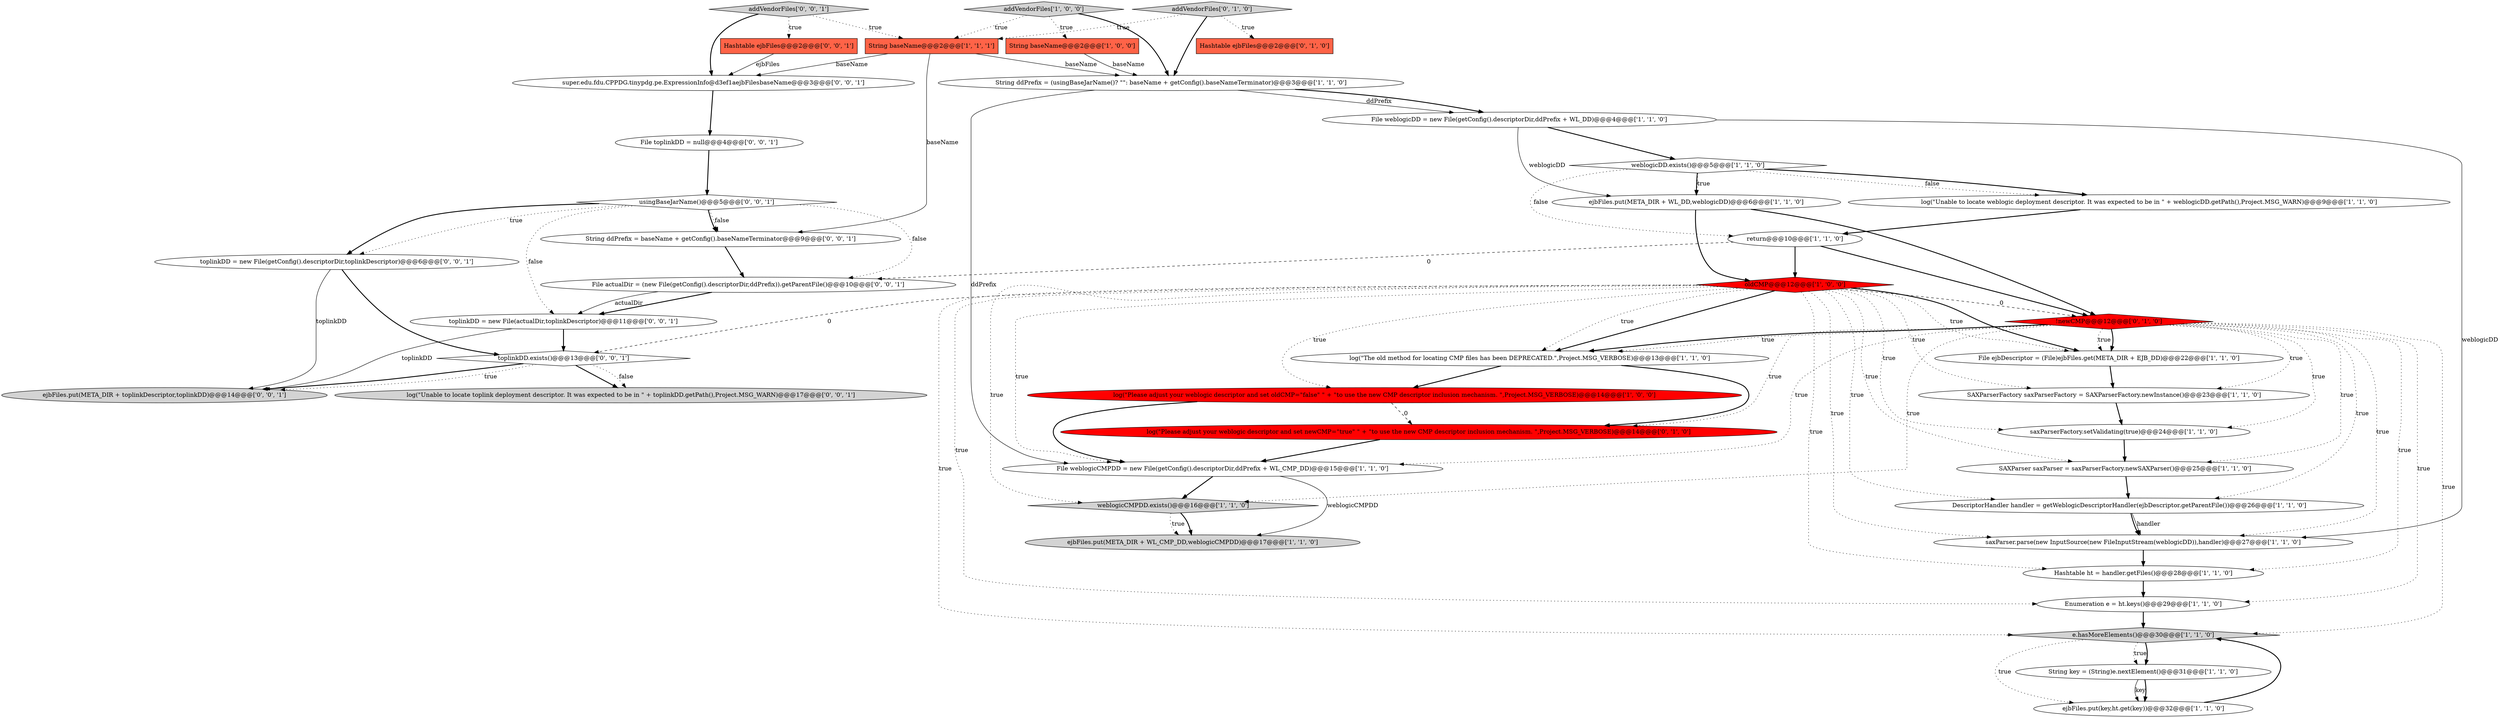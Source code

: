 digraph {
37 [style = filled, label = "ejbFiles.put(META_DIR + toplinkDescriptor,toplinkDD)@@@14@@@['0', '0', '1']", fillcolor = lightgray, shape = ellipse image = "AAA0AAABBB3BBB"];
3 [style = filled, label = "String ddPrefix = (usingBaseJarName()? \"\": baseName + getConfig().baseNameTerminator)@@@3@@@['1', '1', '0']", fillcolor = white, shape = ellipse image = "AAA0AAABBB1BBB"];
38 [style = filled, label = "super.edu.fdu.CPPDG.tinypdg.pe.ExpressionInfo@d3ef1aejbFilesbaseName@@@3@@@['0', '0', '1']", fillcolor = white, shape = ellipse image = "AAA0AAABBB3BBB"];
41 [style = filled, label = "addVendorFiles['0', '0', '1']", fillcolor = lightgray, shape = diamond image = "AAA0AAABBB3BBB"];
0 [style = filled, label = "String baseName@@@2@@@['1', '0', '0']", fillcolor = tomato, shape = box image = "AAA0AAABBB1BBB"];
25 [style = filled, label = "oldCMP@@@12@@@['1', '0', '0']", fillcolor = red, shape = diamond image = "AAA1AAABBB1BBB"];
29 [style = filled, label = "addVendorFiles['0', '1', '0']", fillcolor = lightgray, shape = diamond image = "AAA0AAABBB2BBB"];
18 [style = filled, label = "DescriptorHandler handler = getWeblogicDescriptorHandler(ejbDescriptor.getParentFile())@@@26@@@['1', '1', '0']", fillcolor = white, shape = ellipse image = "AAA0AAABBB1BBB"];
34 [style = filled, label = "toplinkDD = new File(getConfig().descriptorDir,toplinkDescriptor)@@@6@@@['0', '0', '1']", fillcolor = white, shape = ellipse image = "AAA0AAABBB3BBB"];
22 [style = filled, label = "ejbFiles.put(META_DIR + WL_CMP_DD,weblogicCMPDD)@@@17@@@['1', '1', '0']", fillcolor = lightgray, shape = ellipse image = "AAA0AAABBB1BBB"];
11 [style = filled, label = "e.hasMoreElements()@@@30@@@['1', '1', '0']", fillcolor = lightgray, shape = diamond image = "AAA0AAABBB1BBB"];
36 [style = filled, label = "Hashtable ejbFiles@@@2@@@['0', '0', '1']", fillcolor = tomato, shape = box image = "AAA0AAABBB3BBB"];
7 [style = filled, label = "String key = (String)e.nextElement()@@@31@@@['1', '1', '0']", fillcolor = white, shape = ellipse image = "AAA0AAABBB1BBB"];
39 [style = filled, label = "File toplinkDD = null@@@4@@@['0', '0', '1']", fillcolor = white, shape = ellipse image = "AAA0AAABBB3BBB"];
17 [style = filled, label = "log(\"Unable to locate weblogic deployment descriptor. It was expected to be in \" + weblogicDD.getPath(),Project.MSG_WARN)@@@9@@@['1', '1', '0']", fillcolor = white, shape = ellipse image = "AAA0AAABBB1BBB"];
28 [style = filled, label = "Hashtable ejbFiles@@@2@@@['0', '1', '0']", fillcolor = tomato, shape = box image = "AAA0AAABBB2BBB"];
20 [style = filled, label = "File weblogicDD = new File(getConfig().descriptorDir,ddPrefix + WL_DD)@@@4@@@['1', '1', '0']", fillcolor = white, shape = ellipse image = "AAA0AAABBB1BBB"];
31 [style = filled, label = "toplinkDD = new File(actualDir,toplinkDescriptor)@@@11@@@['0', '0', '1']", fillcolor = white, shape = ellipse image = "AAA0AAABBB3BBB"];
33 [style = filled, label = "toplinkDD.exists()@@@13@@@['0', '0', '1']", fillcolor = white, shape = diamond image = "AAA0AAABBB3BBB"];
15 [style = filled, label = "ejbFiles.put(key,ht.get(key))@@@32@@@['1', '1', '0']", fillcolor = white, shape = ellipse image = "AAA0AAABBB1BBB"];
35 [style = filled, label = "usingBaseJarName()@@@5@@@['0', '0', '1']", fillcolor = white, shape = diamond image = "AAA0AAABBB3BBB"];
2 [style = filled, label = "String baseName@@@2@@@['1', '1', '1']", fillcolor = tomato, shape = box image = "AAA0AAABBB1BBB"];
10 [style = filled, label = "File ejbDescriptor = (File)ejbFiles.get(META_DIR + EJB_DD)@@@22@@@['1', '1', '0']", fillcolor = white, shape = ellipse image = "AAA0AAABBB1BBB"];
32 [style = filled, label = "String ddPrefix = baseName + getConfig().baseNameTerminator@@@9@@@['0', '0', '1']", fillcolor = white, shape = ellipse image = "AAA0AAABBB3BBB"];
19 [style = filled, label = "Hashtable ht = handler.getFiles()@@@28@@@['1', '1', '0']", fillcolor = white, shape = ellipse image = "AAA0AAABBB1BBB"];
9 [style = filled, label = "weblogicCMPDD.exists()@@@16@@@['1', '1', '0']", fillcolor = lightgray, shape = diamond image = "AAA0AAABBB1BBB"];
14 [style = filled, label = "Enumeration e = ht.keys()@@@29@@@['1', '1', '0']", fillcolor = white, shape = ellipse image = "AAA0AAABBB1BBB"];
40 [style = filled, label = "log(\"Unable to locate toplink deployment descriptor. It was expected to be in \" + toplinkDD.getPath(),Project.MSG_WARN)@@@17@@@['0', '0', '1']", fillcolor = lightgray, shape = ellipse image = "AAA0AAABBB3BBB"];
16 [style = filled, label = "ejbFiles.put(META_DIR + WL_DD,weblogicDD)@@@6@@@['1', '1', '0']", fillcolor = white, shape = ellipse image = "AAA0AAABBB1BBB"];
8 [style = filled, label = "weblogicDD.exists()@@@5@@@['1', '1', '0']", fillcolor = white, shape = diamond image = "AAA0AAABBB1BBB"];
13 [style = filled, label = "File weblogicCMPDD = new File(getConfig().descriptorDir,ddPrefix + WL_CMP_DD)@@@15@@@['1', '1', '0']", fillcolor = white, shape = ellipse image = "AAA0AAABBB1BBB"];
30 [style = filled, label = "File actualDir = (new File(getConfig().descriptorDir,ddPrefix)).getParentFile()@@@10@@@['0', '0', '1']", fillcolor = white, shape = ellipse image = "AAA0AAABBB3BBB"];
5 [style = filled, label = "saxParserFactory.setValidating(true)@@@24@@@['1', '1', '0']", fillcolor = white, shape = ellipse image = "AAA0AAABBB1BBB"];
4 [style = filled, label = "log(\"Please adjust your weblogic descriptor and set oldCMP=\"false\" \" + \"to use the new CMP descriptor inclusion mechanism. \",Project.MSG_VERBOSE)@@@14@@@['1', '0', '0']", fillcolor = red, shape = ellipse image = "AAA1AAABBB1BBB"];
23 [style = filled, label = "saxParser.parse(new InputSource(new FileInputStream(weblogicDD)),handler)@@@27@@@['1', '1', '0']", fillcolor = white, shape = ellipse image = "AAA0AAABBB1BBB"];
24 [style = filled, label = "SAXParserFactory saxParserFactory = SAXParserFactory.newInstance()@@@23@@@['1', '1', '0']", fillcolor = white, shape = ellipse image = "AAA0AAABBB1BBB"];
21 [style = filled, label = "log(\"The old method for locating CMP files has been DEPRECATED.\",Project.MSG_VERBOSE)@@@13@@@['1', '1', '0']", fillcolor = white, shape = ellipse image = "AAA0AAABBB1BBB"];
27 [style = filled, label = "log(\"Please adjust your weblogic descriptor and set newCMP=\"true\" \" + \"to use the new CMP descriptor inclusion mechanism. \",Project.MSG_VERBOSE)@@@14@@@['0', '1', '0']", fillcolor = red, shape = ellipse image = "AAA1AAABBB2BBB"];
26 [style = filled, label = "!newCMP@@@12@@@['0', '1', '0']", fillcolor = red, shape = diamond image = "AAA1AAABBB2BBB"];
6 [style = filled, label = "return@@@10@@@['1', '1', '0']", fillcolor = white, shape = ellipse image = "AAA0AAABBB1BBB"];
1 [style = filled, label = "SAXParser saxParser = saxParserFactory.newSAXParser()@@@25@@@['1', '1', '0']", fillcolor = white, shape = ellipse image = "AAA0AAABBB1BBB"];
12 [style = filled, label = "addVendorFiles['1', '0', '0']", fillcolor = lightgray, shape = diamond image = "AAA0AAABBB1BBB"];
27->13 [style = bold, label=""];
8->16 [style = bold, label=""];
3->20 [style = solid, label="ddPrefix"];
29->2 [style = dotted, label="true"];
26->10 [style = bold, label=""];
10->24 [style = bold, label=""];
25->4 [style = dotted, label="true"];
8->16 [style = dotted, label="true"];
26->19 [style = dotted, label="true"];
26->13 [style = dotted, label="true"];
38->39 [style = bold, label=""];
25->11 [style = dotted, label="true"];
25->18 [style = dotted, label="true"];
41->2 [style = dotted, label="true"];
41->36 [style = dotted, label="true"];
15->11 [style = bold, label=""];
26->24 [style = dotted, label="true"];
25->10 [style = bold, label=""];
36->38 [style = solid, label="ejbFiles"];
35->32 [style = dotted, label="false"];
11->15 [style = dotted, label="true"];
33->37 [style = dotted, label="true"];
25->19 [style = dotted, label="true"];
35->30 [style = dotted, label="false"];
14->11 [style = bold, label=""];
34->37 [style = solid, label="toplinkDD"];
33->40 [style = dotted, label="false"];
25->21 [style = bold, label=""];
25->21 [style = dotted, label="true"];
11->7 [style = dotted, label="true"];
2->32 [style = solid, label="baseName"];
8->6 [style = dotted, label="false"];
3->13 [style = solid, label="ddPrefix"];
34->33 [style = bold, label=""];
12->2 [style = dotted, label="true"];
16->26 [style = bold, label=""];
26->23 [style = dotted, label="true"];
26->9 [style = dotted, label="true"];
24->5 [style = bold, label=""];
35->31 [style = dotted, label="false"];
8->17 [style = bold, label=""];
5->1 [style = bold, label=""];
25->5 [style = dotted, label="true"];
20->8 [style = bold, label=""];
39->35 [style = bold, label=""];
31->33 [style = bold, label=""];
26->14 [style = dotted, label="true"];
26->1 [style = dotted, label="true"];
12->0 [style = dotted, label="true"];
26->18 [style = dotted, label="true"];
41->38 [style = bold, label=""];
25->10 [style = dotted, label="true"];
25->23 [style = dotted, label="true"];
18->23 [style = solid, label="handler"];
35->34 [style = bold, label=""];
21->4 [style = bold, label=""];
0->3 [style = solid, label="baseName"];
9->22 [style = bold, label=""];
8->17 [style = dotted, label="false"];
6->26 [style = bold, label=""];
2->38 [style = solid, label="baseName"];
18->23 [style = bold, label=""];
17->6 [style = bold, label=""];
21->27 [style = bold, label=""];
25->26 [style = dashed, label="0"];
26->27 [style = dotted, label="true"];
4->13 [style = bold, label=""];
35->32 [style = bold, label=""];
25->24 [style = dotted, label="true"];
4->27 [style = dashed, label="0"];
25->13 [style = dotted, label="true"];
32->30 [style = bold, label=""];
26->21 [style = bold, label=""];
7->15 [style = solid, label="key"];
19->14 [style = bold, label=""];
29->28 [style = dotted, label="true"];
30->31 [style = bold, label=""];
23->19 [style = bold, label=""];
7->15 [style = bold, label=""];
12->3 [style = bold, label=""];
13->9 [style = bold, label=""];
26->11 [style = dotted, label="true"];
30->31 [style = solid, label="actualDir"];
33->37 [style = bold, label=""];
9->22 [style = dotted, label="true"];
25->1 [style = dotted, label="true"];
13->22 [style = solid, label="weblogicCMPDD"];
2->3 [style = solid, label="baseName"];
29->3 [style = bold, label=""];
16->25 [style = bold, label=""];
1->18 [style = bold, label=""];
25->14 [style = dotted, label="true"];
3->20 [style = bold, label=""];
33->40 [style = bold, label=""];
25->9 [style = dotted, label="true"];
20->16 [style = solid, label="weblogicDD"];
26->21 [style = dotted, label="true"];
26->10 [style = dotted, label="true"];
35->34 [style = dotted, label="true"];
6->30 [style = dashed, label="0"];
25->33 [style = dashed, label="0"];
31->37 [style = solid, label="toplinkDD"];
20->23 [style = solid, label="weblogicDD"];
26->5 [style = dotted, label="true"];
11->7 [style = bold, label=""];
6->25 [style = bold, label=""];
}
